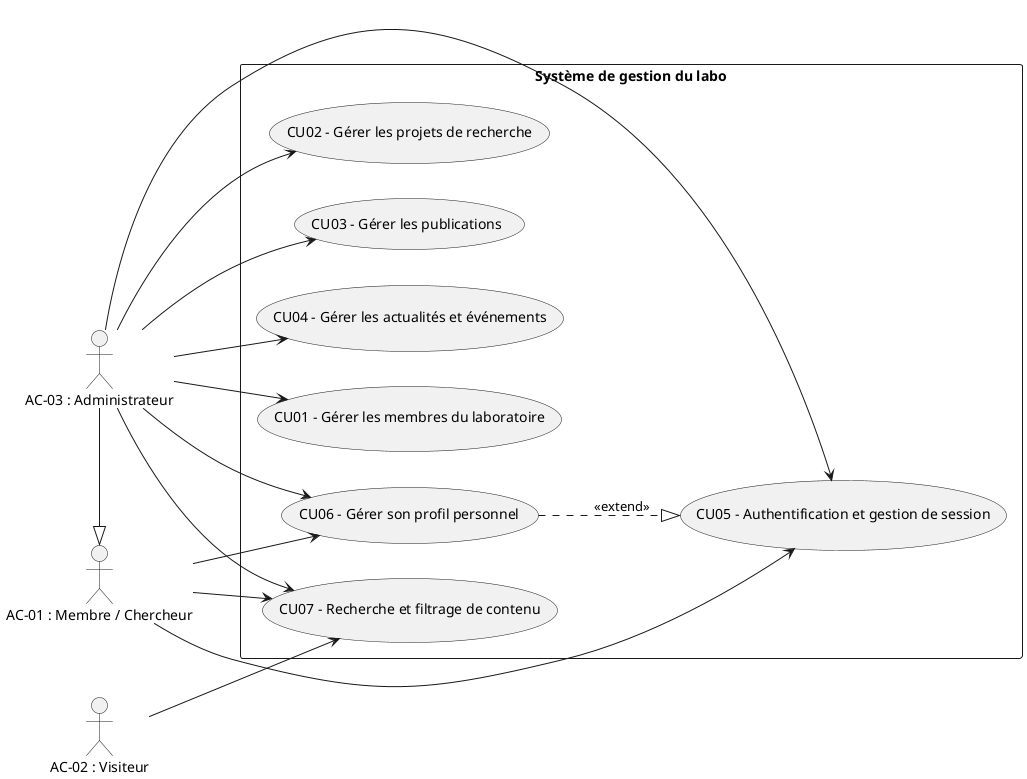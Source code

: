 @startuml
left to right direction
skinparam packageStyle rectangle

actor "AC-01 : Membre / Chercheur" as Membre
actor "AC-02 : Visiteur" as Visiteur
actor "AC-03 : Administrateur" as Admin

Admin -|> Membre

rectangle "Système de gestion du labo" {
  
  usecase "CU01 - Gérer les membres du laboratoire" as CU01
  usecase "CU02 - Gérer les projets de recherche" as CU02
  usecase "CU03 - Gérer les publications" as CU03
  usecase "CU04 - Gérer les actualités et événements" as CU04
  usecase "CU05 - Authentification et gestion de session" as CU05
  usecase "CU06 - Gérer son profil personnel" as CU06
  usecase "CU07 - Recherche et filtrage de contenu" as CU07
}

' Admin-specific use cases
Admin --> CU01
Admin --> CU02
Admin --> CU04

' Admin does everything Membre does (explicitly)
Admin --> CU03
Admin --> CU05
Admin --> CU06
Admin --> CU07

' Membre use cases
Membre --> CU05
Membre --> CU06
Membre --> CU07

Visiteur --> CU07

CU06 ..|> CU05 : <<extend>>

@enduml
